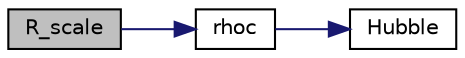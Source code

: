 digraph "R_scale"
{
 // LATEX_PDF_SIZE
  edge [fontname="Helvetica",fontsize="10",labelfontname="Helvetica",labelfontsize="10"];
  node [fontname="Helvetica",fontsize="10",shape=record];
  rankdir="LR";
  Node1 [label="R_scale",height=0.2,width=0.4,color="black", fillcolor="grey75", style="filled", fontcolor="black",tooltip="Compute the Lagrangian radius of halos in unit of 1/Mpc^3 , fixing z=0."];
  Node1 -> Node2 [color="midnightblue",fontsize="10",style="solid",fontname="Helvetica"];
  Node2 [label="rhoc",height=0.2,width=0.4,color="black", fillcolor="white", style="filled",URL="$d6/d32/cosmology_8c.html#a01ee8bb070f25ca114ae5d0b52d200a7",tooltip="Compute the critical density in unit of M_sun/Mpc^3."];
  Node2 -> Node3 [color="midnightblue",fontsize="10",style="solid",fontname="Helvetica"];
  Node3 [label="Hubble",height=0.2,width=0.4,color="black", fillcolor="white", style="filled",URL="$d6/d32/cosmology_8c.html#a888cc1795beb4c48fe8eb3d196e9c54a",tooltip="Compute the the hubble rate (exactly the quantity defined by CLASS as index_bg_H in the background mo..."];
}
